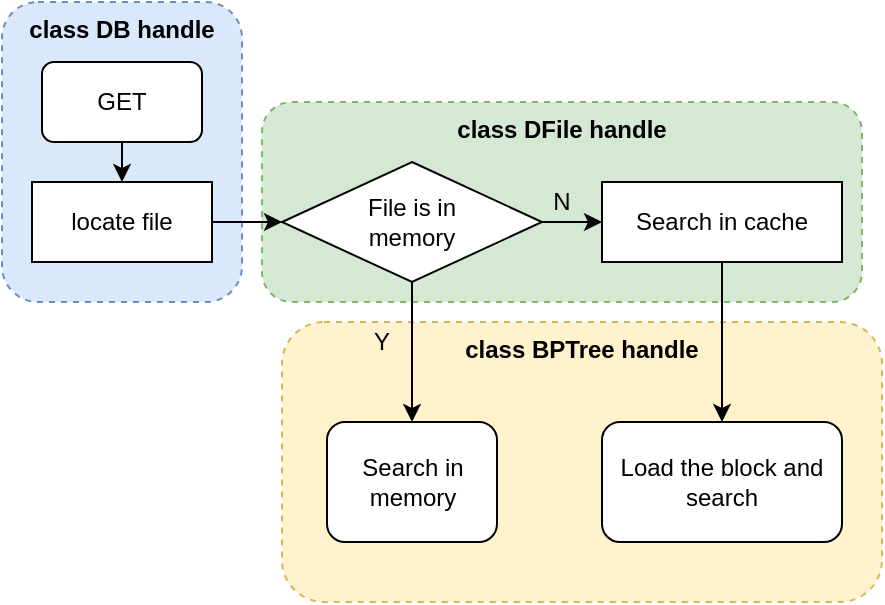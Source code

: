 <mxfile version="14.0.1" type="device"><diagram id="MbaFbY404vSVlK970Hbp" name="Page-1"><mxGraphModel dx="500" dy="305" grid="1" gridSize="10" guides="1" tooltips="1" connect="1" arrows="1" fold="1" page="1" pageScale="1" pageWidth="850" pageHeight="1100" math="0" shadow="0"><root><mxCell id="0"/><mxCell id="1" parent="0"/><mxCell id="_iGBcZWTGTIg5H7Lk2TR-25" value="&lt;b&gt;class BPTree handle&lt;/b&gt;" style="rounded=1;whiteSpace=wrap;html=1;dashed=1;verticalAlign=top;fillColor=#fff2cc;strokeColor=#d6b656;align=center;" parent="1" vertex="1"><mxGeometry x="240" y="250" width="300" height="140" as="geometry"/></mxCell><mxCell id="_iGBcZWTGTIg5H7Lk2TR-22" value="&lt;b&gt;class DFile handle&lt;/b&gt;" style="rounded=1;whiteSpace=wrap;html=1;dashed=1;verticalAlign=top;fillColor=#d5e8d4;strokeColor=#82b366;" parent="1" vertex="1"><mxGeometry x="230" y="140" width="300" height="100" as="geometry"/></mxCell><mxCell id="_iGBcZWTGTIg5H7Lk2TR-21" value="&lt;b&gt;class DB handle&lt;/b&gt;" style="rounded=1;whiteSpace=wrap;html=1;fillColor=#dae8fc;strokeColor=#6c8ebf;dashed=1;verticalAlign=top;" parent="1" vertex="1"><mxGeometry x="100" y="90" width="120" height="150" as="geometry"/></mxCell><mxCell id="ryxGuwVFxL8Opq8QnTnT-4" style="edgeStyle=orthogonalEdgeStyle;rounded=0;orthogonalLoop=1;jettySize=auto;html=1;exitX=1;exitY=0.5;exitDx=0;exitDy=0;entryX=0;entryY=0.5;entryDx=0;entryDy=0;" edge="1" parent="1" source="_iGBcZWTGTIg5H7Lk2TR-1" target="_iGBcZWTGTIg5H7Lk2TR-4"><mxGeometry relative="1" as="geometry"/></mxCell><mxCell id="_iGBcZWTGTIg5H7Lk2TR-1" value="locate file" style="rounded=0;whiteSpace=wrap;html=1;" parent="1" vertex="1"><mxGeometry x="115" y="180" width="90" height="40" as="geometry"/></mxCell><mxCell id="_iGBcZWTGTIg5H7Lk2TR-13" style="edgeStyle=orthogonalEdgeStyle;rounded=0;orthogonalLoop=1;jettySize=auto;html=1;exitX=0.5;exitY=1;exitDx=0;exitDy=0;entryX=0.5;entryY=0;entryDx=0;entryDy=0;" parent="1" source="_iGBcZWTGTIg5H7Lk2TR-2" target="_iGBcZWTGTIg5H7Lk2TR-1" edge="1"><mxGeometry relative="1" as="geometry"/></mxCell><mxCell id="_iGBcZWTGTIg5H7Lk2TR-2" value="GET" style="rounded=1;whiteSpace=wrap;html=1;" parent="1" vertex="1"><mxGeometry x="120" y="120" width="80" height="40" as="geometry"/></mxCell><mxCell id="_iGBcZWTGTIg5H7Lk2TR-15" value="" style="edgeStyle=orthogonalEdgeStyle;rounded=0;orthogonalLoop=1;jettySize=auto;exitX=0.5;exitY=1;exitDx=0;exitDy=0;entryX=0.5;entryY=0;entryDx=0;entryDy=0;" parent="1" source="_iGBcZWTGTIg5H7Lk2TR-4" target="ryxGuwVFxL8Opq8QnTnT-9" edge="1"><mxGeometry relative="1" as="geometry"><mxPoint x="305" y="290" as="targetPoint"/></mxGeometry></mxCell><mxCell id="ryxGuwVFxL8Opq8QnTnT-5" style="edgeStyle=orthogonalEdgeStyle;rounded=0;orthogonalLoop=1;jettySize=auto;html=1;exitX=1;exitY=0.5;exitDx=0;exitDy=0;entryX=0;entryY=0.5;entryDx=0;entryDy=0;" edge="1" parent="1" source="_iGBcZWTGTIg5H7Lk2TR-4" target="ryxGuwVFxL8Opq8QnTnT-2"><mxGeometry relative="1" as="geometry"/></mxCell><mxCell id="_iGBcZWTGTIg5H7Lk2TR-4" value="File is in&lt;br&gt;memory" style="rhombus;whiteSpace=wrap;html=1;" parent="1" vertex="1"><mxGeometry x="240" y="170" width="130" height="60" as="geometry"/></mxCell><mxCell id="ryxGuwVFxL8Opq8QnTnT-6" style="edgeStyle=orthogonalEdgeStyle;rounded=0;orthogonalLoop=1;jettySize=auto;html=1;exitX=0.5;exitY=1;exitDx=0;exitDy=0;entryX=0.5;entryY=0;entryDx=0;entryDy=0;" edge="1" parent="1" source="ryxGuwVFxL8Opq8QnTnT-2" target="ryxGuwVFxL8Opq8QnTnT-7"><mxGeometry relative="1" as="geometry"><mxPoint x="445" y="280" as="targetPoint"/></mxGeometry></mxCell><mxCell id="ryxGuwVFxL8Opq8QnTnT-2" value="Search in cache" style="rounded=0;whiteSpace=wrap;html=1;" vertex="1" parent="1"><mxGeometry x="400" y="180" width="120" height="40" as="geometry"/></mxCell><mxCell id="ryxGuwVFxL8Opq8QnTnT-7" value="&lt;span&gt;Load the block and search&lt;/span&gt;" style="rounded=1;whiteSpace=wrap;html=1;align=center;" vertex="1" parent="1"><mxGeometry x="400" y="300" width="120" height="60" as="geometry"/></mxCell><mxCell id="ryxGuwVFxL8Opq8QnTnT-9" value="&lt;span&gt;Search in memory&lt;/span&gt;" style="rounded=1;whiteSpace=wrap;html=1;align=center;" vertex="1" parent="1"><mxGeometry x="262.5" y="300" width="85" height="60" as="geometry"/></mxCell><mxCell id="ryxGuwVFxL8Opq8QnTnT-10" value="N" style="text;html=1;strokeColor=none;fillColor=none;align=center;verticalAlign=middle;whiteSpace=wrap;rounded=0;" vertex="1" parent="1"><mxGeometry x="360" y="180" width="40" height="20" as="geometry"/></mxCell><mxCell id="ryxGuwVFxL8Opq8QnTnT-11" value="Y" style="text;html=1;strokeColor=none;fillColor=none;align=center;verticalAlign=middle;whiteSpace=wrap;rounded=0;" vertex="1" parent="1"><mxGeometry x="270" y="250" width="40" height="20" as="geometry"/></mxCell></root></mxGraphModel></diagram></mxfile>